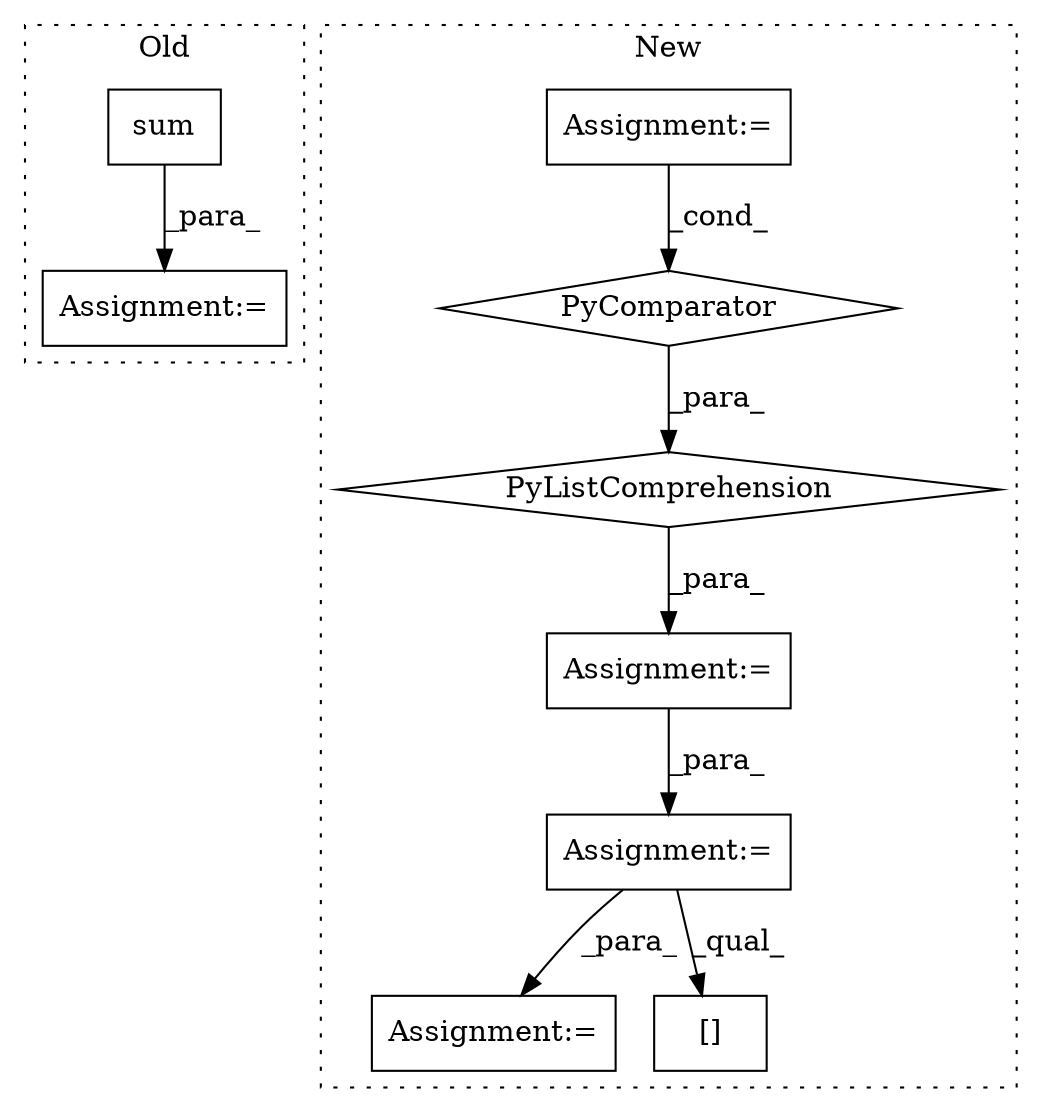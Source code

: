 digraph G {
subgraph cluster0 {
1 [label="sum" a="32" s="7323,7345" l="4,1" shape="box"];
6 [label="Assignment:=" a="7" s="7322" l="1" shape="box"];
label = "Old";
style="dotted";
}
subgraph cluster1 {
2 [label="PyListComprehension" a="109" s="7338" l="97" shape="diamond"];
3 [label="PyComparator" a="113" s="7405" l="22" shape="diamond"];
4 [label="Assignment:=" a="7" s="7405" l="22" shape="box"];
5 [label="Assignment:=" a="7" s="7326" l="12" shape="box"];
7 [label="Assignment:=" a="7" s="7454" l="1" shape="box"];
8 [label="Assignment:=" a="7" s="7711" l="2" shape="box"];
9 [label="[]" a="2" s="7713,7728" l="14,1" shape="box"];
label = "New";
style="dotted";
}
1 -> 6 [label="_para_"];
2 -> 5 [label="_para_"];
3 -> 2 [label="_para_"];
4 -> 3 [label="_cond_"];
5 -> 7 [label="_para_"];
7 -> 8 [label="_para_"];
7 -> 9 [label="_qual_"];
}